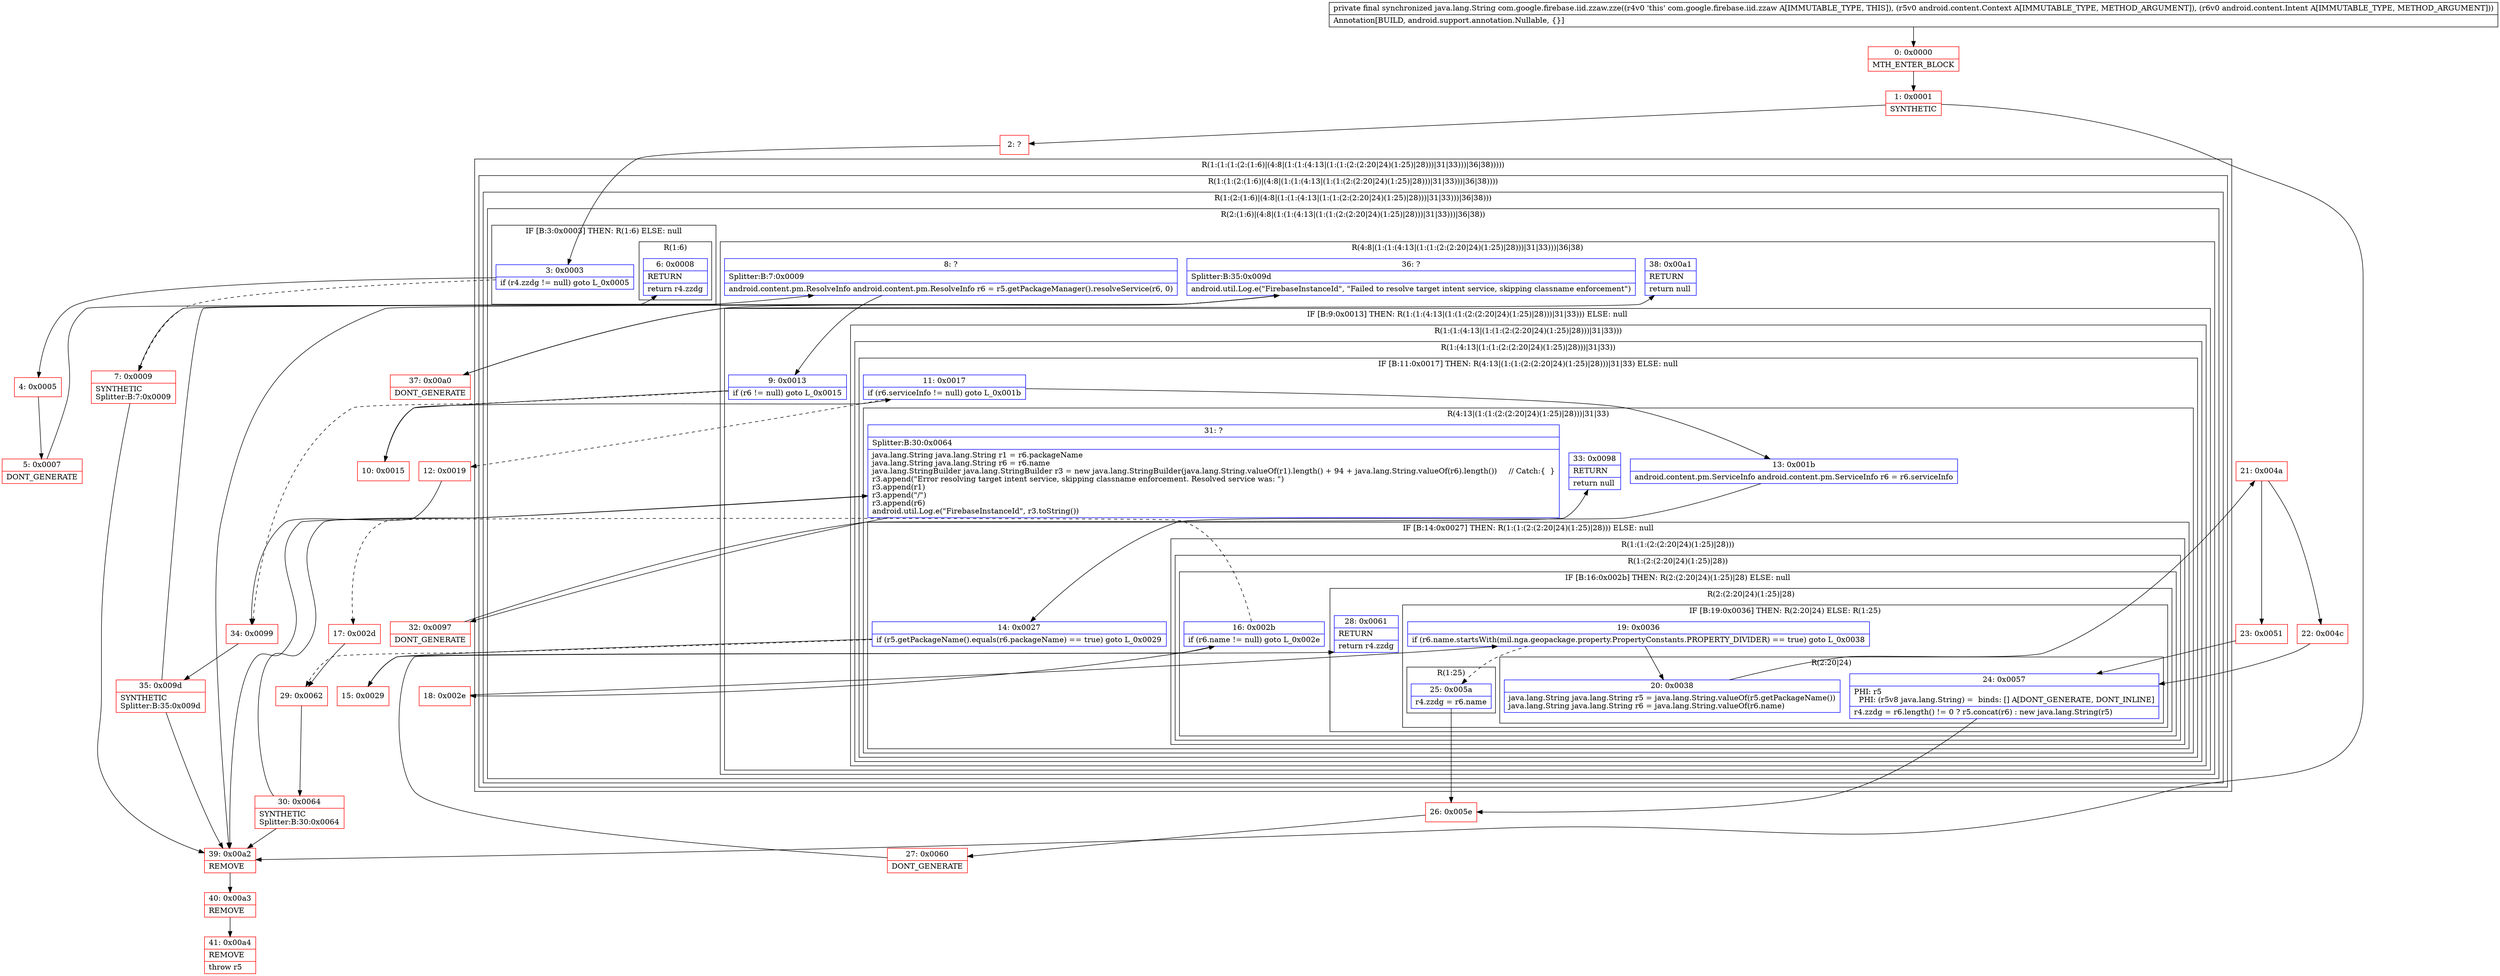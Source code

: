 digraph "CFG forcom.google.firebase.iid.zzaw.zze(Landroid\/content\/Context;Landroid\/content\/Intent;)Ljava\/lang\/String;" {
subgraph cluster_Region_600151827 {
label = "R(1:(1:(1:(2:(1:6)|(4:8|(1:(1:(4:13|(1:(1:(2:(2:20|24)(1:25)|28)))|31|33)))|36|38)))))";
node [shape=record,color=blue];
subgraph cluster_Region_1687732040 {
label = "R(1:(1:(2:(1:6)|(4:8|(1:(1:(4:13|(1:(1:(2:(2:20|24)(1:25)|28)))|31|33)))|36|38))))";
node [shape=record,color=blue];
subgraph cluster_Region_1955568958 {
label = "R(1:(2:(1:6)|(4:8|(1:(1:(4:13|(1:(1:(2:(2:20|24)(1:25)|28)))|31|33)))|36|38)))";
node [shape=record,color=blue];
subgraph cluster_Region_805140015 {
label = "R(2:(1:6)|(4:8|(1:(1:(4:13|(1:(1:(2:(2:20|24)(1:25)|28)))|31|33)))|36|38))";
node [shape=record,color=blue];
subgraph cluster_IfRegion_537858508 {
label = "IF [B:3:0x0003] THEN: R(1:6) ELSE: null";
node [shape=record,color=blue];
Node_3 [shape=record,label="{3\:\ 0x0003|if (r4.zzdg != null) goto L_0x0005\l}"];
subgraph cluster_Region_21792890 {
label = "R(1:6)";
node [shape=record,color=blue];
Node_6 [shape=record,label="{6\:\ 0x0008|RETURN\l|return r4.zzdg\l}"];
}
}
subgraph cluster_Region_1303708896 {
label = "R(4:8|(1:(1:(4:13|(1:(1:(2:(2:20|24)(1:25)|28)))|31|33)))|36|38)";
node [shape=record,color=blue];
Node_8 [shape=record,label="{8\:\ ?|Splitter:B:7:0x0009\l|android.content.pm.ResolveInfo android.content.pm.ResolveInfo r6 = r5.getPackageManager().resolveService(r6, 0)\l}"];
subgraph cluster_IfRegion_1918971328 {
label = "IF [B:9:0x0013] THEN: R(1:(1:(4:13|(1:(1:(2:(2:20|24)(1:25)|28)))|31|33))) ELSE: null";
node [shape=record,color=blue];
Node_9 [shape=record,label="{9\:\ 0x0013|if (r6 != null) goto L_0x0015\l}"];
subgraph cluster_Region_161645312 {
label = "R(1:(1:(4:13|(1:(1:(2:(2:20|24)(1:25)|28)))|31|33)))";
node [shape=record,color=blue];
subgraph cluster_Region_1303040021 {
label = "R(1:(4:13|(1:(1:(2:(2:20|24)(1:25)|28)))|31|33))";
node [shape=record,color=blue];
subgraph cluster_IfRegion_704751621 {
label = "IF [B:11:0x0017] THEN: R(4:13|(1:(1:(2:(2:20|24)(1:25)|28)))|31|33) ELSE: null";
node [shape=record,color=blue];
Node_11 [shape=record,label="{11\:\ 0x0017|if (r6.serviceInfo != null) goto L_0x001b\l}"];
subgraph cluster_Region_838603757 {
label = "R(4:13|(1:(1:(2:(2:20|24)(1:25)|28)))|31|33)";
node [shape=record,color=blue];
Node_13 [shape=record,label="{13\:\ 0x001b|android.content.pm.ServiceInfo android.content.pm.ServiceInfo r6 = r6.serviceInfo\l}"];
subgraph cluster_IfRegion_1418433334 {
label = "IF [B:14:0x0027] THEN: R(1:(1:(2:(2:20|24)(1:25)|28))) ELSE: null";
node [shape=record,color=blue];
Node_14 [shape=record,label="{14\:\ 0x0027|if (r5.getPackageName().equals(r6.packageName) == true) goto L_0x0029\l}"];
subgraph cluster_Region_359872797 {
label = "R(1:(1:(2:(2:20|24)(1:25)|28)))";
node [shape=record,color=blue];
subgraph cluster_Region_1880718481 {
label = "R(1:(2:(2:20|24)(1:25)|28))";
node [shape=record,color=blue];
subgraph cluster_IfRegion_805288778 {
label = "IF [B:16:0x002b] THEN: R(2:(2:20|24)(1:25)|28) ELSE: null";
node [shape=record,color=blue];
Node_16 [shape=record,label="{16\:\ 0x002b|if (r6.name != null) goto L_0x002e\l}"];
subgraph cluster_Region_1832803089 {
label = "R(2:(2:20|24)(1:25)|28)";
node [shape=record,color=blue];
subgraph cluster_IfRegion_144277296 {
label = "IF [B:19:0x0036] THEN: R(2:20|24) ELSE: R(1:25)";
node [shape=record,color=blue];
Node_19 [shape=record,label="{19\:\ 0x0036|if (r6.name.startsWith(mil.nga.geopackage.property.PropertyConstants.PROPERTY_DIVIDER) == true) goto L_0x0038\l}"];
subgraph cluster_Region_1504405173 {
label = "R(2:20|24)";
node [shape=record,color=blue];
Node_20 [shape=record,label="{20\:\ 0x0038|java.lang.String java.lang.String r5 = java.lang.String.valueOf(r5.getPackageName())\ljava.lang.String java.lang.String r6 = java.lang.String.valueOf(r6.name)\l}"];
Node_24 [shape=record,label="{24\:\ 0x0057|PHI: r5 \l  PHI: (r5v8 java.lang.String) =  binds: [] A[DONT_GENERATE, DONT_INLINE]\l|r4.zzdg = r6.length() != 0 ? r5.concat(r6) : new java.lang.String(r5)\l}"];
}
subgraph cluster_Region_1370578069 {
label = "R(1:25)";
node [shape=record,color=blue];
Node_25 [shape=record,label="{25\:\ 0x005a|r4.zzdg = r6.name\l}"];
}
}
Node_28 [shape=record,label="{28\:\ 0x0061|RETURN\l|return r4.zzdg\l}"];
}
}
}
}
}
Node_31 [shape=record,label="{31\:\ ?|Splitter:B:30:0x0064\l|java.lang.String java.lang.String r1 = r6.packageName\ljava.lang.String java.lang.String r6 = r6.name\ljava.lang.StringBuilder java.lang.StringBuilder r3 = new java.lang.StringBuilder(java.lang.String.valueOf(r1).length() + 94 + java.lang.String.valueOf(r6).length())     \/\/ Catch:\{  \}\lr3.append(\"Error resolving target intent service, skipping classname enforcement. Resolved service was: \")\lr3.append(r1)\lr3.append(\"\/\")\lr3.append(r6)\landroid.util.Log.e(\"FirebaseInstanceId\", r3.toString())\l}"];
Node_33 [shape=record,label="{33\:\ 0x0098|RETURN\l|return null\l}"];
}
}
}
}
}
Node_36 [shape=record,label="{36\:\ ?|Splitter:B:35:0x009d\l|android.util.Log.e(\"FirebaseInstanceId\", \"Failed to resolve target intent service, skipping classname enforcement\")\l}"];
Node_38 [shape=record,label="{38\:\ 0x00a1|RETURN\l|return null\l}"];
}
}
}
}
}
Node_0 [shape=record,color=red,label="{0\:\ 0x0000|MTH_ENTER_BLOCK\l}"];
Node_1 [shape=record,color=red,label="{1\:\ 0x0001|SYNTHETIC\l}"];
Node_2 [shape=record,color=red,label="{2\:\ ?}"];
Node_4 [shape=record,color=red,label="{4\:\ 0x0005}"];
Node_5 [shape=record,color=red,label="{5\:\ 0x0007|DONT_GENERATE\l}"];
Node_7 [shape=record,color=red,label="{7\:\ 0x0009|SYNTHETIC\lSplitter:B:7:0x0009\l}"];
Node_10 [shape=record,color=red,label="{10\:\ 0x0015}"];
Node_12 [shape=record,color=red,label="{12\:\ 0x0019}"];
Node_15 [shape=record,color=red,label="{15\:\ 0x0029}"];
Node_17 [shape=record,color=red,label="{17\:\ 0x002d}"];
Node_18 [shape=record,color=red,label="{18\:\ 0x002e}"];
Node_21 [shape=record,color=red,label="{21\:\ 0x004a}"];
Node_22 [shape=record,color=red,label="{22\:\ 0x004c}"];
Node_23 [shape=record,color=red,label="{23\:\ 0x0051}"];
Node_26 [shape=record,color=red,label="{26\:\ 0x005e}"];
Node_27 [shape=record,color=red,label="{27\:\ 0x0060|DONT_GENERATE\l}"];
Node_29 [shape=record,color=red,label="{29\:\ 0x0062}"];
Node_30 [shape=record,color=red,label="{30\:\ 0x0064|SYNTHETIC\lSplitter:B:30:0x0064\l}"];
Node_32 [shape=record,color=red,label="{32\:\ 0x0097|DONT_GENERATE\l}"];
Node_34 [shape=record,color=red,label="{34\:\ 0x0099}"];
Node_35 [shape=record,color=red,label="{35\:\ 0x009d|SYNTHETIC\lSplitter:B:35:0x009d\l}"];
Node_37 [shape=record,color=red,label="{37\:\ 0x00a0|DONT_GENERATE\l}"];
Node_39 [shape=record,color=red,label="{39\:\ 0x00a2|REMOVE\l}"];
Node_40 [shape=record,color=red,label="{40\:\ 0x00a3|REMOVE\l}"];
Node_41 [shape=record,color=red,label="{41\:\ 0x00a4|REMOVE\l|throw r5\l}"];
MethodNode[shape=record,label="{private final synchronized java.lang.String com.google.firebase.iid.zzaw.zze((r4v0 'this' com.google.firebase.iid.zzaw A[IMMUTABLE_TYPE, THIS]), (r5v0 android.content.Context A[IMMUTABLE_TYPE, METHOD_ARGUMENT]), (r6v0 android.content.Intent A[IMMUTABLE_TYPE, METHOD_ARGUMENT]))  | Annotation[BUILD, android.support.annotation.Nullable, \{\}]\l}"];
MethodNode -> Node_0;
Node_3 -> Node_4;
Node_3 -> Node_7[style=dashed];
Node_8 -> Node_9;
Node_9 -> Node_10;
Node_9 -> Node_34[style=dashed];
Node_11 -> Node_12[style=dashed];
Node_11 -> Node_13;
Node_13 -> Node_14;
Node_14 -> Node_15;
Node_14 -> Node_29[style=dashed];
Node_16 -> Node_17[style=dashed];
Node_16 -> Node_18;
Node_19 -> Node_20;
Node_19 -> Node_25[style=dashed];
Node_20 -> Node_21;
Node_24 -> Node_26;
Node_25 -> Node_26;
Node_31 -> Node_32;
Node_31 -> Node_39;
Node_36 -> Node_37;
Node_36 -> Node_39;
Node_0 -> Node_1;
Node_1 -> Node_2;
Node_1 -> Node_39;
Node_2 -> Node_3;
Node_4 -> Node_5;
Node_5 -> Node_6;
Node_7 -> Node_8;
Node_7 -> Node_39;
Node_10 -> Node_11;
Node_12 -> Node_34;
Node_15 -> Node_16;
Node_17 -> Node_29;
Node_18 -> Node_19;
Node_21 -> Node_22;
Node_21 -> Node_23;
Node_22 -> Node_24;
Node_23 -> Node_24;
Node_26 -> Node_27;
Node_27 -> Node_28;
Node_29 -> Node_30;
Node_30 -> Node_31;
Node_30 -> Node_39;
Node_32 -> Node_33;
Node_34 -> Node_35;
Node_35 -> Node_36;
Node_35 -> Node_39;
Node_37 -> Node_38;
Node_39 -> Node_40;
Node_40 -> Node_41;
}


